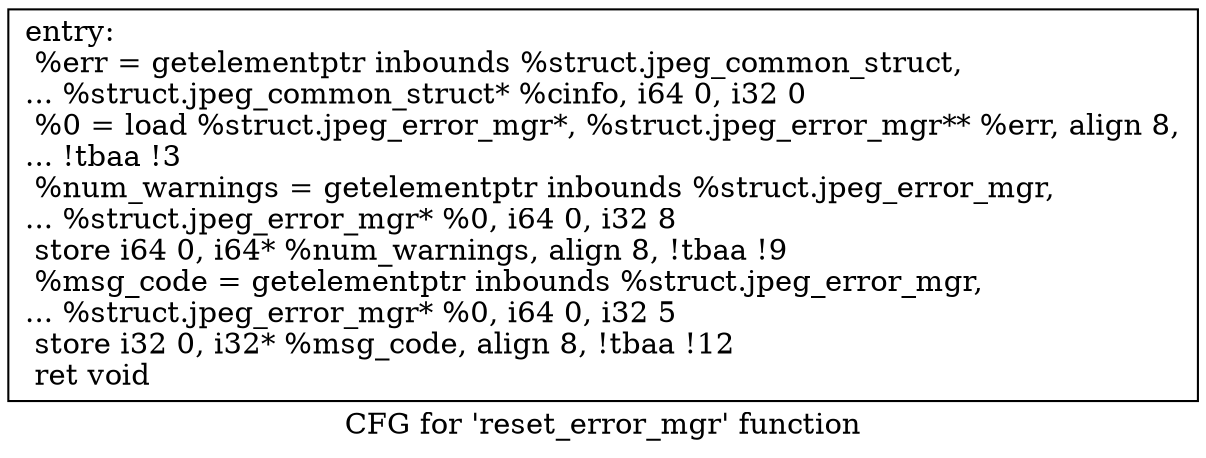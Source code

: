 digraph "CFG for 'reset_error_mgr' function" {
	label="CFG for 'reset_error_mgr' function";

	Node0x53edc30 [shape=record,label="{entry:\l  %err = getelementptr inbounds %struct.jpeg_common_struct,\l... %struct.jpeg_common_struct* %cinfo, i64 0, i32 0\l  %0 = load %struct.jpeg_error_mgr*, %struct.jpeg_error_mgr** %err, align 8,\l... !tbaa !3\l  %num_warnings = getelementptr inbounds %struct.jpeg_error_mgr,\l... %struct.jpeg_error_mgr* %0, i64 0, i32 8\l  store i64 0, i64* %num_warnings, align 8, !tbaa !9\l  %msg_code = getelementptr inbounds %struct.jpeg_error_mgr,\l... %struct.jpeg_error_mgr* %0, i64 0, i32 5\l  store i32 0, i32* %msg_code, align 8, !tbaa !12\l  ret void\l}"];
}
